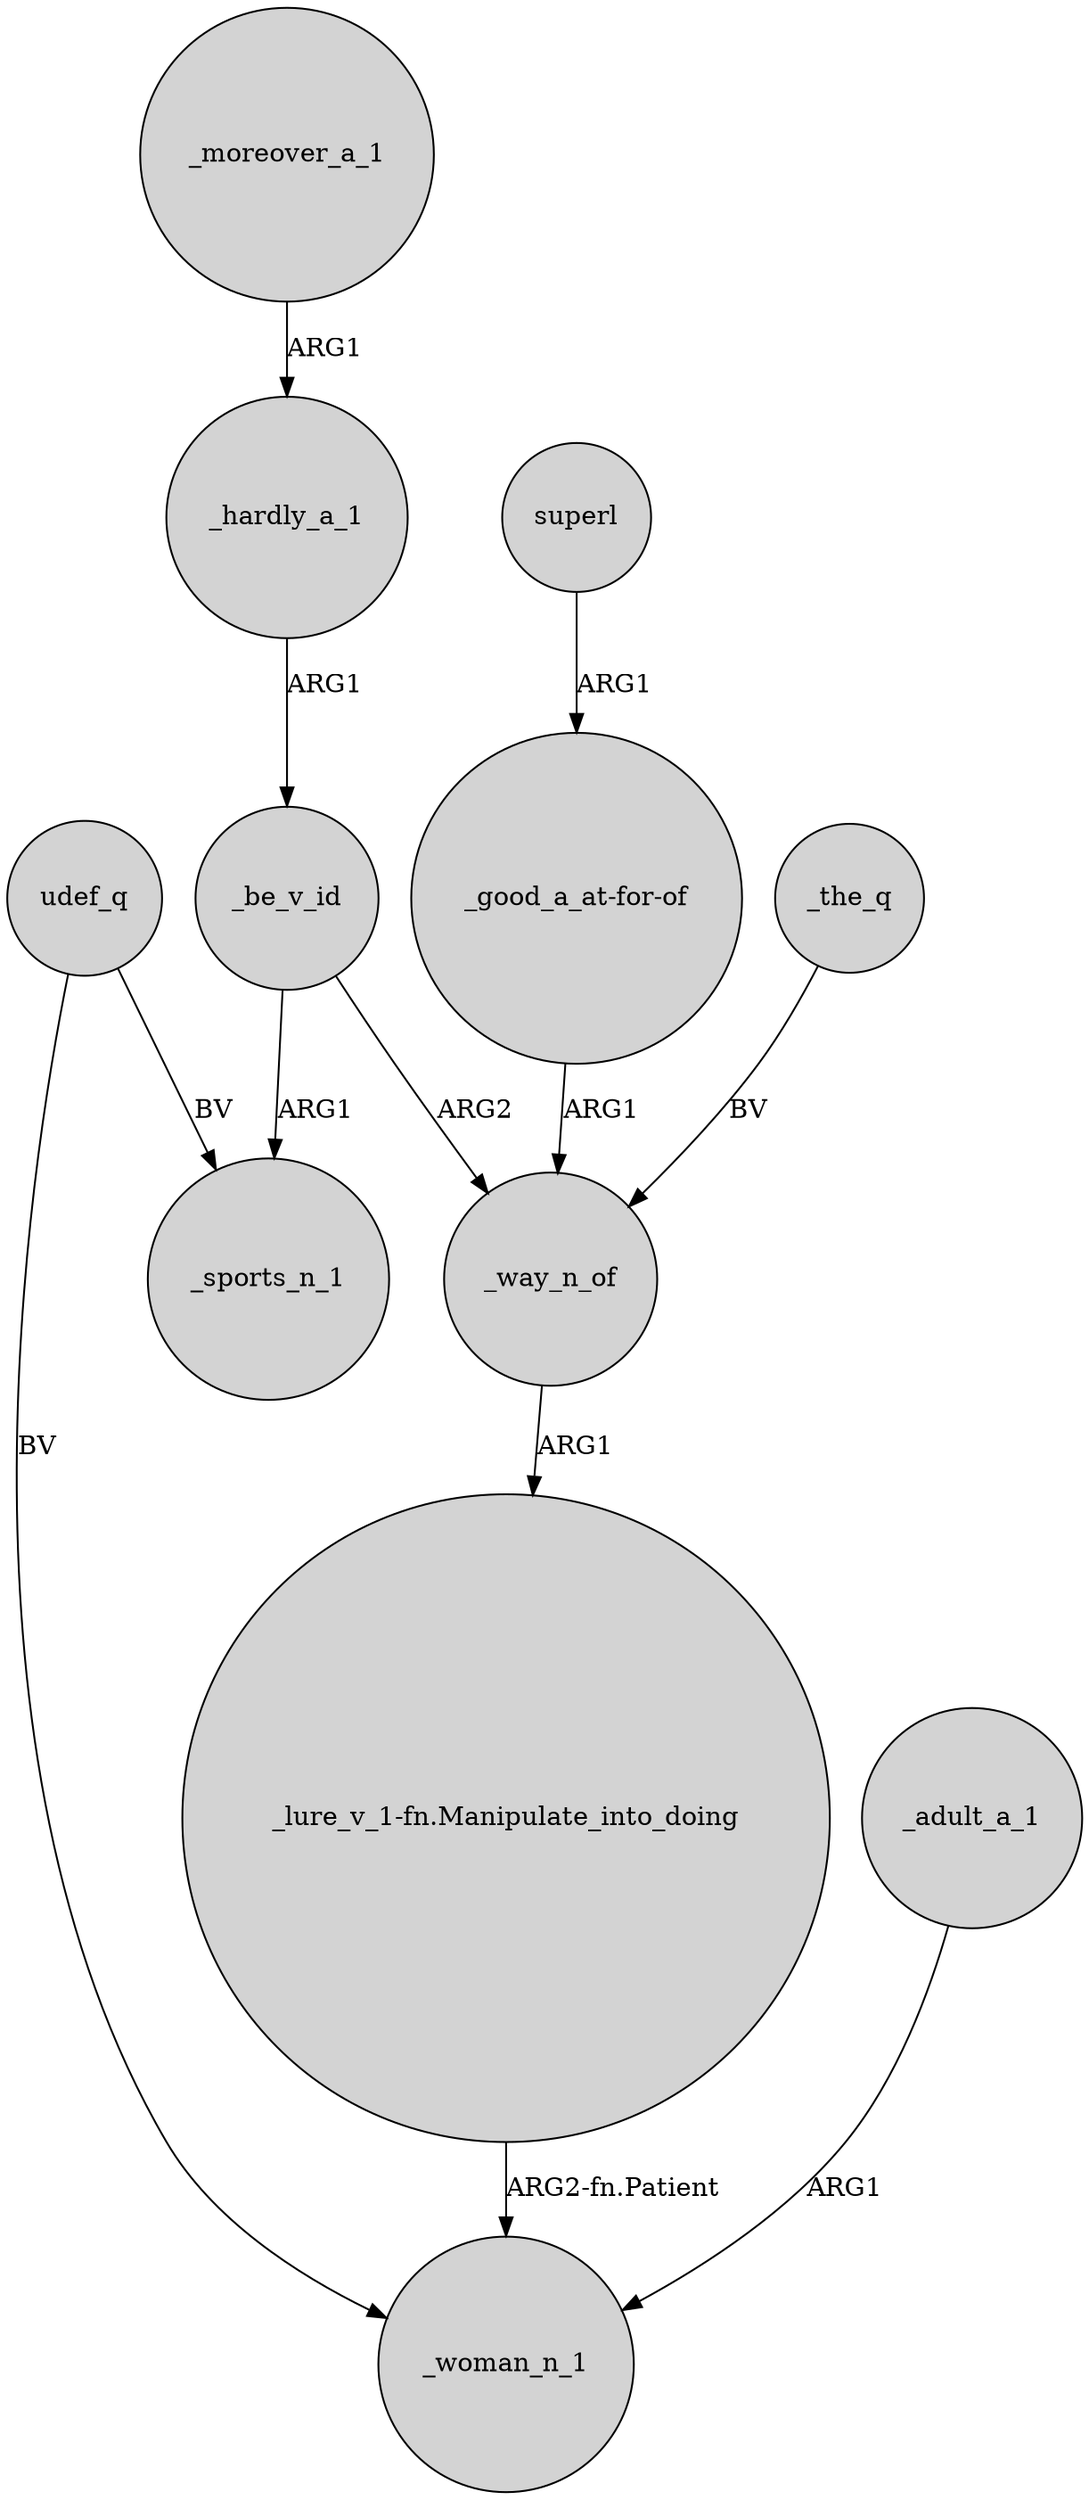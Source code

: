 digraph {
	node [shape=circle style=filled]
	superl -> "_good_a_at-for-of" [label=ARG1]
	"_good_a_at-for-of" -> _way_n_of [label=ARG1]
	udef_q -> _woman_n_1 [label=BV]
	_be_v_id -> _way_n_of [label=ARG2]
	_way_n_of -> "_lure_v_1-fn.Manipulate_into_doing" [label=ARG1]
	udef_q -> _sports_n_1 [label=BV]
	_hardly_a_1 -> _be_v_id [label=ARG1]
	_moreover_a_1 -> _hardly_a_1 [label=ARG1]
	_be_v_id -> _sports_n_1 [label=ARG1]
	"_lure_v_1-fn.Manipulate_into_doing" -> _woman_n_1 [label="ARG2-fn.Patient"]
	_adult_a_1 -> _woman_n_1 [label=ARG1]
	_the_q -> _way_n_of [label=BV]
}
